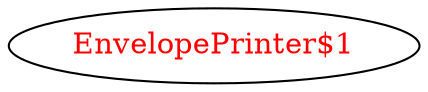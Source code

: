 digraph dependencyGraph {
 concentrate=true;
 ranksep="2.0";
 rankdir="LR"; 
 splines="ortho";
"EnvelopePrinter$1" [fontcolor="red"];
}